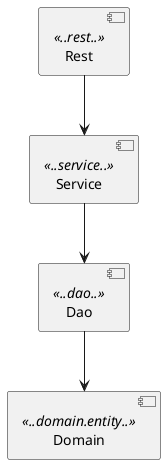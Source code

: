 @startuml

[Dao] <<..dao..>> as dao
[Domain] <<..domain.entity..>> as domain
[Service] <<..service..>> as service
[Rest] <<..rest..>> as rest

rest --> service
service --> dao
dao --> domain

@enduml
